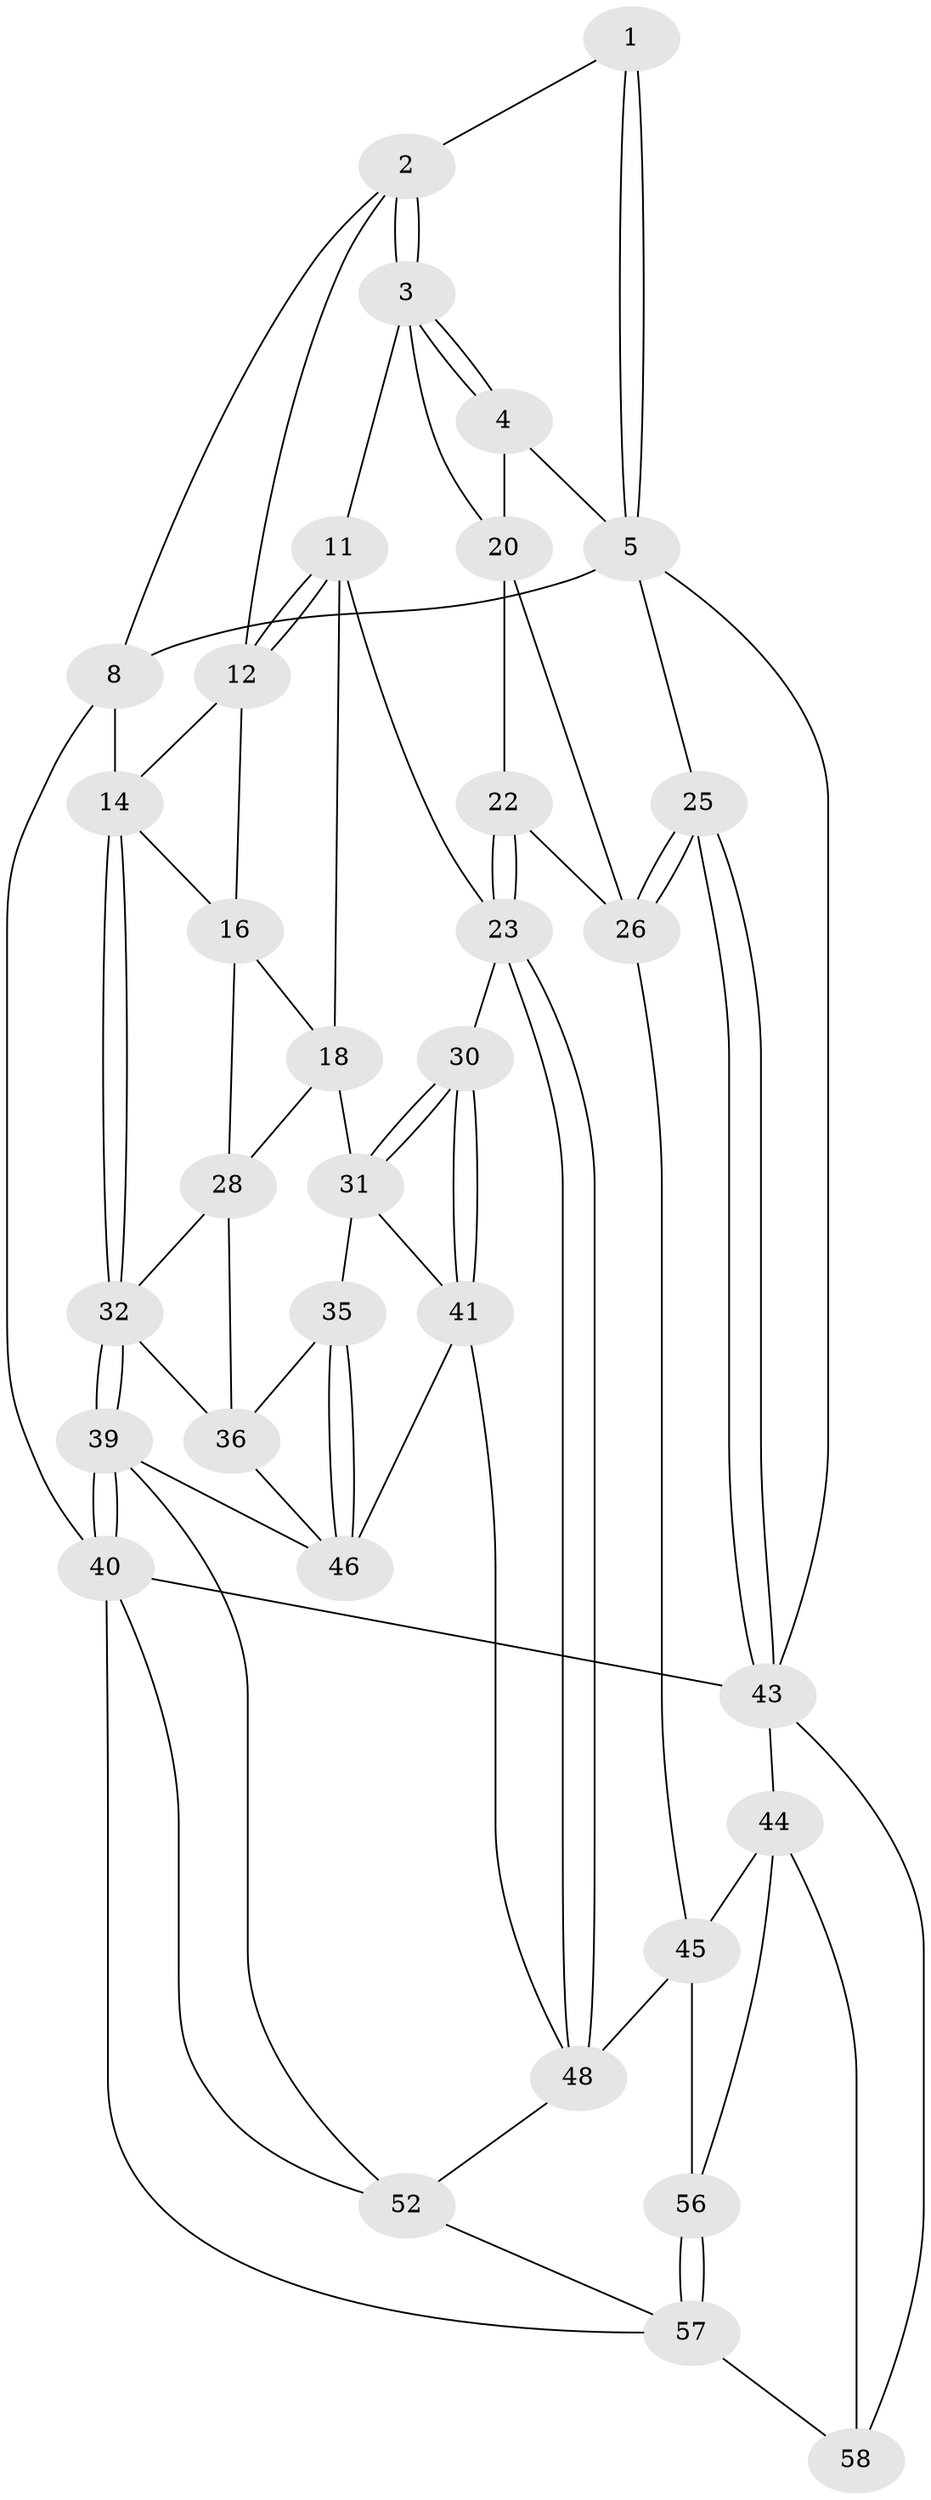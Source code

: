 // original degree distribution, {3: 0.03333333333333333, 4: 0.23333333333333334, 6: 0.2, 5: 0.5333333333333333}
// Generated by graph-tools (version 1.1) at 2025/11/02/27/25 16:11:59]
// undirected, 34 vertices, 80 edges
graph export_dot {
graph [start="1"]
  node [color=gray90,style=filled];
  1 [pos="+0.8431510792472451+0"];
  2 [pos="+0.43706259178873635+0",super="+9"];
  3 [pos="+0.6562166837869572+0.23063355299075827",super="+10"];
  4 [pos="+0.8333014608964638+0",super="+7"];
  5 [pos="+1+0",super="+6"];
  8 [pos="+0+0"];
  11 [pos="+0.6505237278195589+0.27175559186417314",super="+19"];
  12 [pos="+0.36665463894917033+0.24204463722166972",super="+13"];
  14 [pos="+0+0.19699789666956727",super="+15"];
  16 [pos="+0.3735780726059448+0.37322742024235167",super="+17"];
  18 [pos="+0.4352982022269921+0.4325788150508114",super="+27"];
  20 [pos="+0.8119385555782683+0.3033028374023821",super="+21"];
  22 [pos="+0.6995371978812124+0.6203441234882743"];
  23 [pos="+0.673989623026147+0.631740689154455",super="+24"];
  25 [pos="+1+0.59578565142813"];
  26 [pos="+0.9121558378724571+0.5533161327856041",super="+38"];
  28 [pos="+0.4146167897661517+0.4694476792305293",super="+29"];
  30 [pos="+0.5522751520179421+0.6094555244539495"];
  31 [pos="+0.491026701310672+0.5921873160718106",super="+34"];
  32 [pos="+0+0.4376653924289544",super="+33"];
  35 [pos="+0.392062395701856+0.6299506016015513"];
  36 [pos="+0.332182378209105+0.5662688596141482",super="+37"];
  39 [pos="+0+0.8391013228995441",super="+50"];
  40 [pos="+0+1",super="+60"];
  41 [pos="+0.4951404440626137+0.7452888442724988",super="+42"];
  43 [pos="+1+0.6656332294889975",super="+54"];
  44 [pos="+0.9066601413419335+0.7743369883777158",super="+55"];
  45 [pos="+0.881357895541832+0.761327617793987",super="+51"];
  46 [pos="+0.28611290130482087+0.7697812076398801",super="+47"];
  48 [pos="+0.6910003771110524+0.7333695124548892",super="+49"];
  52 [pos="+0.4774250959046991+0.8736839246962533",super="+53"];
  56 [pos="+0.7020525164790571+0.9113338395083295"];
  57 [pos="+0.6977039788943775+0.9193786016331819",super="+59"];
  58 [pos="+1+1"];
  1 -- 2;
  1 -- 5;
  1 -- 5;
  2 -- 3;
  2 -- 3;
  2 -- 8;
  2 -- 12;
  3 -- 4;
  3 -- 4;
  3 -- 11;
  3 -- 20;
  4 -- 20;
  4 -- 5;
  5 -- 8;
  5 -- 43;
  5 -- 25;
  8 -- 14;
  8 -- 40;
  11 -- 12;
  11 -- 12;
  11 -- 18;
  11 -- 23;
  12 -- 16;
  12 -- 14;
  14 -- 32;
  14 -- 32;
  14 -- 16;
  16 -- 18;
  16 -- 28;
  18 -- 28;
  18 -- 31;
  20 -- 26;
  20 -- 22;
  22 -- 23;
  22 -- 23;
  22 -- 26;
  23 -- 48;
  23 -- 48;
  23 -- 30;
  25 -- 26;
  25 -- 26;
  25 -- 43;
  25 -- 43;
  26 -- 45;
  28 -- 36;
  28 -- 32;
  30 -- 31;
  30 -- 31;
  30 -- 41;
  30 -- 41;
  31 -- 41;
  31 -- 35;
  32 -- 39;
  32 -- 39;
  32 -- 36;
  35 -- 36;
  35 -- 46;
  35 -- 46;
  36 -- 46;
  39 -- 40;
  39 -- 40;
  39 -- 46;
  39 -- 52;
  40 -- 43;
  40 -- 57;
  40 -- 52;
  41 -- 46;
  41 -- 48;
  43 -- 44;
  43 -- 58;
  44 -- 45;
  44 -- 56;
  44 -- 58;
  45 -- 48;
  45 -- 56;
  48 -- 52;
  52 -- 57;
  56 -- 57;
  56 -- 57;
  57 -- 58;
}
